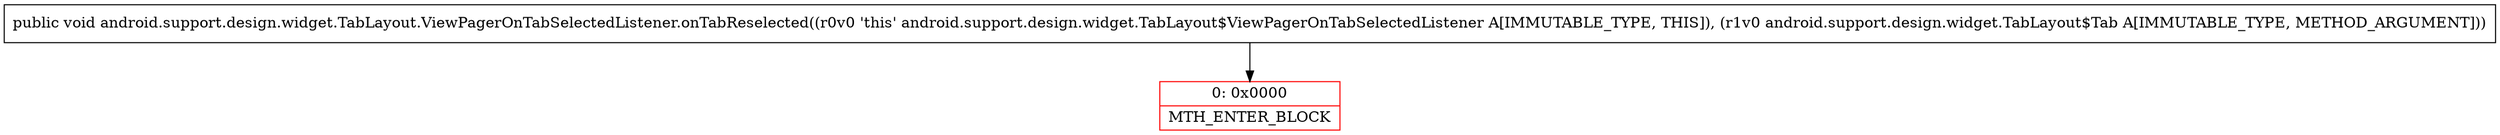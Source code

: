 digraph "CFG forandroid.support.design.widget.TabLayout.ViewPagerOnTabSelectedListener.onTabReselected(Landroid\/support\/design\/widget\/TabLayout$Tab;)V" {
subgraph cluster_Region_1050943538 {
label = "R(0)";
node [shape=record,color=blue];
}
Node_0 [shape=record,color=red,label="{0\:\ 0x0000|MTH_ENTER_BLOCK\l}"];
MethodNode[shape=record,label="{public void android.support.design.widget.TabLayout.ViewPagerOnTabSelectedListener.onTabReselected((r0v0 'this' android.support.design.widget.TabLayout$ViewPagerOnTabSelectedListener A[IMMUTABLE_TYPE, THIS]), (r1v0 android.support.design.widget.TabLayout$Tab A[IMMUTABLE_TYPE, METHOD_ARGUMENT])) }"];
MethodNode -> Node_0;
}


